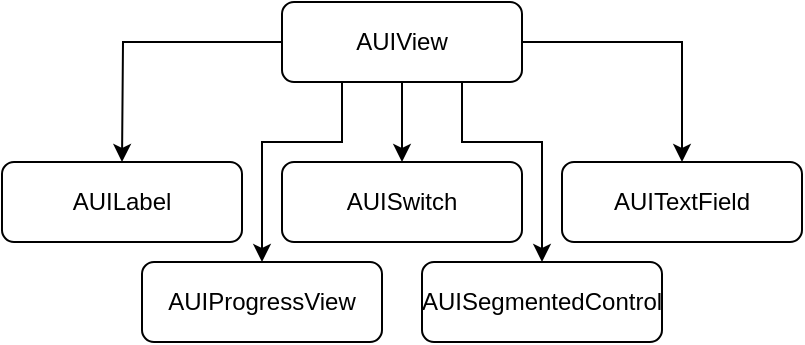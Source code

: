 <mxfile version="21.1.4" type="github">
  <diagram name="Page-1" id="Hrf_kSM9Iy_FT-bjA1-r">
    <mxGraphModel dx="1242" dy="804" grid="1" gridSize="10" guides="1" tooltips="1" connect="1" arrows="1" fold="1" page="1" pageScale="1" pageWidth="827" pageHeight="1169" math="0" shadow="0">
      <root>
        <mxCell id="0" />
        <mxCell id="1" parent="0" />
        <mxCell id="3lCNJk7vwCchwNjuJQ_N-2" style="edgeStyle=orthogonalEdgeStyle;rounded=0;orthogonalLoop=1;jettySize=auto;html=1;" edge="1" parent="1" source="3lCNJk7vwCchwNjuJQ_N-1">
          <mxGeometry relative="1" as="geometry">
            <mxPoint x="240" y="500" as="targetPoint" />
          </mxGeometry>
        </mxCell>
        <mxCell id="3lCNJk7vwCchwNjuJQ_N-6" style="edgeStyle=orthogonalEdgeStyle;rounded=0;orthogonalLoop=1;jettySize=auto;html=1;" edge="1" parent="1" source="3lCNJk7vwCchwNjuJQ_N-1" target="3lCNJk7vwCchwNjuJQ_N-4">
          <mxGeometry relative="1" as="geometry" />
        </mxCell>
        <mxCell id="3lCNJk7vwCchwNjuJQ_N-7" style="edgeStyle=orthogonalEdgeStyle;rounded=0;orthogonalLoop=1;jettySize=auto;html=1;" edge="1" parent="1" source="3lCNJk7vwCchwNjuJQ_N-1" target="3lCNJk7vwCchwNjuJQ_N-5">
          <mxGeometry relative="1" as="geometry" />
        </mxCell>
        <mxCell id="3lCNJk7vwCchwNjuJQ_N-8" style="edgeStyle=orthogonalEdgeStyle;rounded=0;orthogonalLoop=1;jettySize=auto;html=1;exitX=0.25;exitY=1;exitDx=0;exitDy=0;" edge="1" parent="1" source="3lCNJk7vwCchwNjuJQ_N-1">
          <mxGeometry relative="1" as="geometry">
            <mxPoint x="310" y="550" as="targetPoint" />
            <Array as="points">
              <mxPoint x="350" y="490" />
              <mxPoint x="310" y="490" />
            </Array>
          </mxGeometry>
        </mxCell>
        <mxCell id="3lCNJk7vwCchwNjuJQ_N-11" style="edgeStyle=orthogonalEdgeStyle;rounded=0;orthogonalLoop=1;jettySize=auto;html=1;exitX=0.75;exitY=1;exitDx=0;exitDy=0;entryX=0.5;entryY=0;entryDx=0;entryDy=0;" edge="1" parent="1" source="3lCNJk7vwCchwNjuJQ_N-1" target="3lCNJk7vwCchwNjuJQ_N-10">
          <mxGeometry relative="1" as="geometry">
            <Array as="points">
              <mxPoint x="410" y="490" />
              <mxPoint x="450" y="490" />
            </Array>
          </mxGeometry>
        </mxCell>
        <mxCell id="3lCNJk7vwCchwNjuJQ_N-1" value="AUIView" style="rounded=1;whiteSpace=wrap;html=1;" vertex="1" parent="1">
          <mxGeometry x="320" y="420" width="120" height="40" as="geometry" />
        </mxCell>
        <mxCell id="3lCNJk7vwCchwNjuJQ_N-3" value="AUILabel" style="rounded=1;whiteSpace=wrap;html=1;" vertex="1" parent="1">
          <mxGeometry x="180" y="500" width="120" height="40" as="geometry" />
        </mxCell>
        <mxCell id="3lCNJk7vwCchwNjuJQ_N-4" value="AUISwitch" style="rounded=1;whiteSpace=wrap;html=1;" vertex="1" parent="1">
          <mxGeometry x="320" y="500" width="120" height="40" as="geometry" />
        </mxCell>
        <mxCell id="3lCNJk7vwCchwNjuJQ_N-5" value="AUITextField" style="rounded=1;whiteSpace=wrap;html=1;" vertex="1" parent="1">
          <mxGeometry x="460" y="500" width="120" height="40" as="geometry" />
        </mxCell>
        <mxCell id="3lCNJk7vwCchwNjuJQ_N-9" value="AUIProgressView" style="rounded=1;whiteSpace=wrap;html=1;" vertex="1" parent="1">
          <mxGeometry x="250" y="550" width="120" height="40" as="geometry" />
        </mxCell>
        <mxCell id="3lCNJk7vwCchwNjuJQ_N-10" value="AUISegmentedControl" style="rounded=1;whiteSpace=wrap;html=1;" vertex="1" parent="1">
          <mxGeometry x="390" y="550" width="120" height="40" as="geometry" />
        </mxCell>
      </root>
    </mxGraphModel>
  </diagram>
</mxfile>
